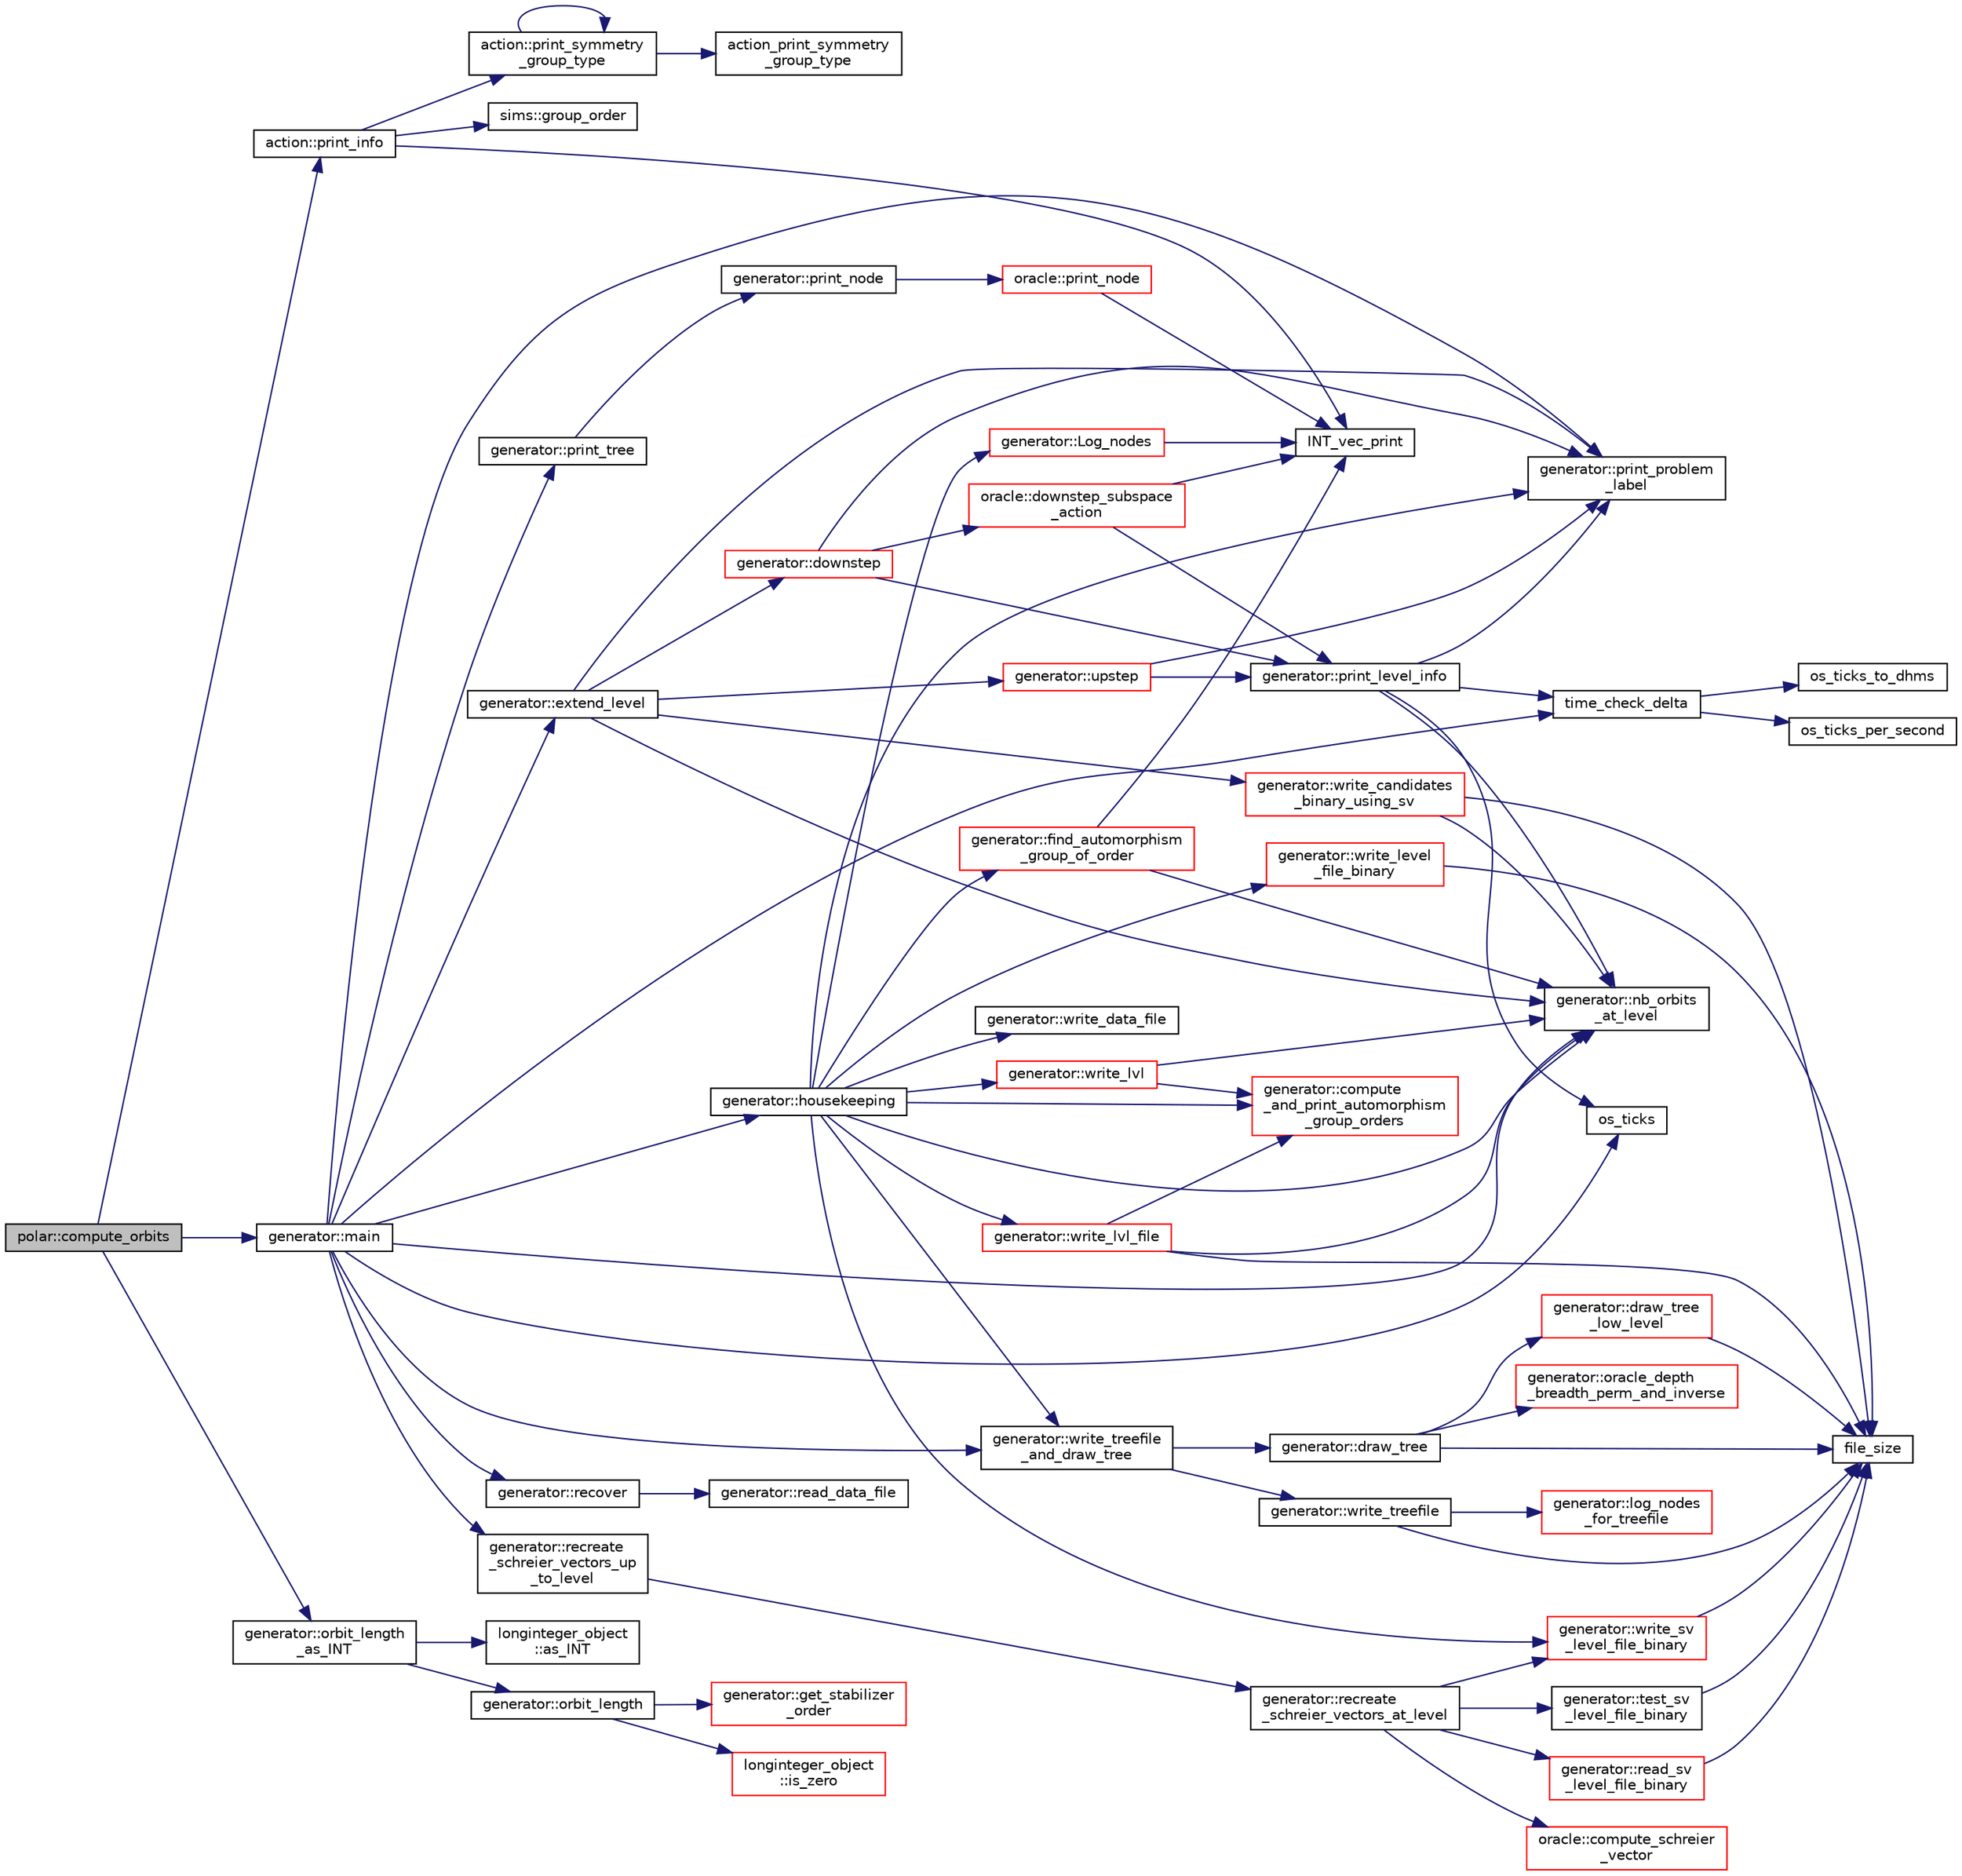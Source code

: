 digraph "polar::compute_orbits"
{
  edge [fontname="Helvetica",fontsize="10",labelfontname="Helvetica",labelfontsize="10"];
  node [fontname="Helvetica",fontsize="10",shape=record];
  rankdir="LR";
  Node680 [label="polar::compute_orbits",height=0.2,width=0.4,color="black", fillcolor="grey75", style="filled", fontcolor="black"];
  Node680 -> Node681 [color="midnightblue",fontsize="10",style="solid",fontname="Helvetica"];
  Node681 [label="action::print_info",height=0.2,width=0.4,color="black", fillcolor="white", style="filled",URL="$d2/d86/classaction.html#a6f89e493e5c5a32e5c3b8963d438ce86"];
  Node681 -> Node682 [color="midnightblue",fontsize="10",style="solid",fontname="Helvetica"];
  Node682 [label="action::print_symmetry\l_group_type",height=0.2,width=0.4,color="black", fillcolor="white", style="filled",URL="$d2/d86/classaction.html#aed811766c7e64fe2c853df8b0b67aa6e"];
  Node682 -> Node683 [color="midnightblue",fontsize="10",style="solid",fontname="Helvetica"];
  Node683 [label="action_print_symmetry\l_group_type",height=0.2,width=0.4,color="black", fillcolor="white", style="filled",URL="$d5/d90/action__global_8_c.html#a03666b9440c4962148eba7905b9f843c"];
  Node682 -> Node682 [color="midnightblue",fontsize="10",style="solid",fontname="Helvetica"];
  Node681 -> Node684 [color="midnightblue",fontsize="10",style="solid",fontname="Helvetica"];
  Node684 [label="INT_vec_print",height=0.2,width=0.4,color="black", fillcolor="white", style="filled",URL="$df/dbf/sajeeb_8_c.html#a79a5901af0b47dd0d694109543c027fe"];
  Node681 -> Node685 [color="midnightblue",fontsize="10",style="solid",fontname="Helvetica"];
  Node685 [label="sims::group_order",height=0.2,width=0.4,color="black", fillcolor="white", style="filled",URL="$d9/df3/classsims.html#aa442445175656570fa35febbe790efad"];
  Node680 -> Node686 [color="midnightblue",fontsize="10",style="solid",fontname="Helvetica"];
  Node686 [label="generator::main",height=0.2,width=0.4,color="black", fillcolor="white", style="filled",URL="$d7/d73/classgenerator.html#a01abff8e9f231bf0d82e2e8e0061f242"];
  Node686 -> Node687 [color="midnightblue",fontsize="10",style="solid",fontname="Helvetica"];
  Node687 [label="generator::print_problem\l_label",height=0.2,width=0.4,color="black", fillcolor="white", style="filled",URL="$d7/d73/classgenerator.html#a06d3c064ba84ebe8db3537e6273f16c3"];
  Node686 -> Node688 [color="midnightblue",fontsize="10",style="solid",fontname="Helvetica"];
  Node688 [label="os_ticks",height=0.2,width=0.4,color="black", fillcolor="white", style="filled",URL="$d5/db4/io__and__os_8h.html#a3da6d2b09e35d569adb7101dffcb5224"];
  Node686 -> Node689 [color="midnightblue",fontsize="10",style="solid",fontname="Helvetica"];
  Node689 [label="time_check_delta",height=0.2,width=0.4,color="black", fillcolor="white", style="filled",URL="$d9/d60/discreta_8h.html#a89a8565e34c7dcbb97180cd6af7454a1"];
  Node689 -> Node690 [color="midnightblue",fontsize="10",style="solid",fontname="Helvetica"];
  Node690 [label="os_ticks_per_second",height=0.2,width=0.4,color="black", fillcolor="white", style="filled",URL="$d5/db4/io__and__os_8h.html#a1b35e7a094dfde9db39ae352c9c17042"];
  Node689 -> Node691 [color="midnightblue",fontsize="10",style="solid",fontname="Helvetica"];
  Node691 [label="os_ticks_to_dhms",height=0.2,width=0.4,color="black", fillcolor="white", style="filled",URL="$d5/db4/io__and__os_8h.html#a0d715587fd9b8ab4e2bc822a2be313ba"];
  Node686 -> Node692 [color="midnightblue",fontsize="10",style="solid",fontname="Helvetica"];
  Node692 [label="generator::recover",height=0.2,width=0.4,color="black", fillcolor="white", style="filled",URL="$d7/d73/classgenerator.html#a96b65270be862c206d5af97c1dde9c17"];
  Node692 -> Node693 [color="midnightblue",fontsize="10",style="solid",fontname="Helvetica"];
  Node693 [label="generator::read_data_file",height=0.2,width=0.4,color="black", fillcolor="white", style="filled",URL="$d7/d73/classgenerator.html#a6109d5e04d03f3cb8263ddfa1d8f78b2"];
  Node686 -> Node694 [color="midnightblue",fontsize="10",style="solid",fontname="Helvetica"];
  Node694 [label="generator::recreate\l_schreier_vectors_up\l_to_level",height=0.2,width=0.4,color="black", fillcolor="white", style="filled",URL="$d7/d73/classgenerator.html#a2ca7599e91bb012d41153aec95f081f7"];
  Node694 -> Node695 [color="midnightblue",fontsize="10",style="solid",fontname="Helvetica"];
  Node695 [label="generator::recreate\l_schreier_vectors_at_level",height=0.2,width=0.4,color="black", fillcolor="white", style="filled",URL="$d7/d73/classgenerator.html#a7d190e196e7c9721c4135f40f01d922f"];
  Node695 -> Node696 [color="midnightblue",fontsize="10",style="solid",fontname="Helvetica"];
  Node696 [label="generator::test_sv\l_level_file_binary",height=0.2,width=0.4,color="black", fillcolor="white", style="filled",URL="$d7/d73/classgenerator.html#a626488ba73670d1e4f163618f340a94f"];
  Node696 -> Node697 [color="midnightblue",fontsize="10",style="solid",fontname="Helvetica"];
  Node697 [label="file_size",height=0.2,width=0.4,color="black", fillcolor="white", style="filled",URL="$df/dbf/sajeeb_8_c.html#a5c37cf5785204b6e9adf647dc14d0e50"];
  Node695 -> Node698 [color="midnightblue",fontsize="10",style="solid",fontname="Helvetica"];
  Node698 [label="generator::read_sv\l_level_file_binary",height=0.2,width=0.4,color="red", fillcolor="white", style="filled",URL="$d7/d73/classgenerator.html#a8c1bb7a84af4d06942b7f94409d15f06"];
  Node698 -> Node697 [color="midnightblue",fontsize="10",style="solid",fontname="Helvetica"];
  Node695 -> Node707 [color="midnightblue",fontsize="10",style="solid",fontname="Helvetica"];
  Node707 [label="oracle::compute_schreier\l_vector",height=0.2,width=0.4,color="red", fillcolor="white", style="filled",URL="$d7/da7/classoracle.html#a1ba7d398b51ed70f89b5ea54adb7b089"];
  Node695 -> Node1234 [color="midnightblue",fontsize="10",style="solid",fontname="Helvetica"];
  Node1234 [label="generator::write_sv\l_level_file_binary",height=0.2,width=0.4,color="red", fillcolor="white", style="filled",URL="$d7/d73/classgenerator.html#ae182254fd2172f14e69dabfd3c63ccdf"];
  Node1234 -> Node697 [color="midnightblue",fontsize="10",style="solid",fontname="Helvetica"];
  Node686 -> Node1238 [color="midnightblue",fontsize="10",style="solid",fontname="Helvetica"];
  Node1238 [label="generator::print_tree",height=0.2,width=0.4,color="black", fillcolor="white", style="filled",URL="$d7/d73/classgenerator.html#a4d50a3584d53209baf2bf7d7b9ba31f8"];
  Node1238 -> Node1239 [color="midnightblue",fontsize="10",style="solid",fontname="Helvetica"];
  Node1239 [label="generator::print_node",height=0.2,width=0.4,color="black", fillcolor="white", style="filled",URL="$d7/d73/classgenerator.html#a1e3711f29fa53013750b2009e549ba49"];
  Node1239 -> Node1240 [color="midnightblue",fontsize="10",style="solid",fontname="Helvetica"];
  Node1240 [label="oracle::print_node",height=0.2,width=0.4,color="red", fillcolor="white", style="filled",URL="$d7/da7/classoracle.html#a8df91a7021b0e44a5c535515aa9c2062"];
  Node1240 -> Node684 [color="midnightblue",fontsize="10",style="solid",fontname="Helvetica"];
  Node686 -> Node1252 [color="midnightblue",fontsize="10",style="solid",fontname="Helvetica"];
  Node1252 [label="generator::write_treefile\l_and_draw_tree",height=0.2,width=0.4,color="black", fillcolor="white", style="filled",URL="$d7/d73/classgenerator.html#a70c78f45dba413014287e8cde2f7d6b5"];
  Node1252 -> Node1253 [color="midnightblue",fontsize="10",style="solid",fontname="Helvetica"];
  Node1253 [label="generator::write_treefile",height=0.2,width=0.4,color="black", fillcolor="white", style="filled",URL="$d7/d73/classgenerator.html#a5c684cbe4faa75f676549200c475f5c3"];
  Node1253 -> Node1254 [color="midnightblue",fontsize="10",style="solid",fontname="Helvetica"];
  Node1254 [label="generator::log_nodes\l_for_treefile",height=0.2,width=0.4,color="red", fillcolor="white", style="filled",URL="$d7/d73/classgenerator.html#af759fd46cd675616d4816dddf6cdcab6"];
  Node1253 -> Node697 [color="midnightblue",fontsize="10",style="solid",fontname="Helvetica"];
  Node1252 -> Node1281 [color="midnightblue",fontsize="10",style="solid",fontname="Helvetica"];
  Node1281 [label="generator::draw_tree",height=0.2,width=0.4,color="black", fillcolor="white", style="filled",URL="$d7/d73/classgenerator.html#ae3d68e3de8f4a5decdaef2d8008cd4a6"];
  Node1281 -> Node697 [color="midnightblue",fontsize="10",style="solid",fontname="Helvetica"];
  Node1281 -> Node1282 [color="midnightblue",fontsize="10",style="solid",fontname="Helvetica"];
  Node1282 [label="generator::oracle_depth\l_breadth_perm_and_inverse",height=0.2,width=0.4,color="red", fillcolor="white", style="filled",URL="$d7/d73/classgenerator.html#a74c9122858a1938da934cf16d41b37d8"];
  Node1281 -> Node1284 [color="midnightblue",fontsize="10",style="solid",fontname="Helvetica"];
  Node1284 [label="generator::draw_tree\l_low_level",height=0.2,width=0.4,color="red", fillcolor="white", style="filled",URL="$d7/d73/classgenerator.html#a7ec4c0902ecfc19049792b60526ae446"];
  Node1284 -> Node697 [color="midnightblue",fontsize="10",style="solid",fontname="Helvetica"];
  Node686 -> Node1349 [color="midnightblue",fontsize="10",style="solid",fontname="Helvetica"];
  Node1349 [label="generator::extend_level",height=0.2,width=0.4,color="black", fillcolor="white", style="filled",URL="$d7/d73/classgenerator.html#a91b84d80ccec0cd2136bc221c30e0f8e"];
  Node1349 -> Node687 [color="midnightblue",fontsize="10",style="solid",fontname="Helvetica"];
  Node1349 -> Node700 [color="midnightblue",fontsize="10",style="solid",fontname="Helvetica"];
  Node700 [label="generator::nb_orbits\l_at_level",height=0.2,width=0.4,color="black", fillcolor="white", style="filled",URL="$d7/d73/classgenerator.html#a020f3d8378448310d044a4a24fadf301"];
  Node1349 -> Node1350 [color="midnightblue",fontsize="10",style="solid",fontname="Helvetica"];
  Node1350 [label="generator::downstep",height=0.2,width=0.4,color="red", fillcolor="white", style="filled",URL="$d7/d73/classgenerator.html#ad90bc284af0b5f5beae960a0bd7a5b43"];
  Node1350 -> Node687 [color="midnightblue",fontsize="10",style="solid",fontname="Helvetica"];
  Node1350 -> Node712 [color="midnightblue",fontsize="10",style="solid",fontname="Helvetica"];
  Node712 [label="generator::print_level_info",height=0.2,width=0.4,color="black", fillcolor="white", style="filled",URL="$d7/d73/classgenerator.html#aeef1b9fe6115b67be42d7cb3206fddd2"];
  Node712 -> Node688 [color="midnightblue",fontsize="10",style="solid",fontname="Helvetica"];
  Node712 -> Node689 [color="midnightblue",fontsize="10",style="solid",fontname="Helvetica"];
  Node712 -> Node687 [color="midnightblue",fontsize="10",style="solid",fontname="Helvetica"];
  Node712 -> Node700 [color="midnightblue",fontsize="10",style="solid",fontname="Helvetica"];
  Node1350 -> Node1351 [color="midnightblue",fontsize="10",style="solid",fontname="Helvetica"];
  Node1351 [label="oracle::downstep_subspace\l_action",height=0.2,width=0.4,color="red", fillcolor="white", style="filled",URL="$d7/da7/classoracle.html#a26f568b84b1ca2c24f619278ac88c407"];
  Node1351 -> Node712 [color="midnightblue",fontsize="10",style="solid",fontname="Helvetica"];
  Node1351 -> Node684 [color="midnightblue",fontsize="10",style="solid",fontname="Helvetica"];
  Node1349 -> Node1408 [color="midnightblue",fontsize="10",style="solid",fontname="Helvetica"];
  Node1408 [label="generator::write_candidates\l_binary_using_sv",height=0.2,width=0.4,color="red", fillcolor="white", style="filled",URL="$d7/d73/classgenerator.html#aef2d3e1048ee00437c56b95685aaff88"];
  Node1408 -> Node700 [color="midnightblue",fontsize="10",style="solid",fontname="Helvetica"];
  Node1408 -> Node697 [color="midnightblue",fontsize="10",style="solid",fontname="Helvetica"];
  Node1349 -> Node1409 [color="midnightblue",fontsize="10",style="solid",fontname="Helvetica"];
  Node1409 [label="generator::upstep",height=0.2,width=0.4,color="red", fillcolor="white", style="filled",URL="$d7/d73/classgenerator.html#ae0f2cebdabc821837f633656d7b0fdfe"];
  Node1409 -> Node687 [color="midnightblue",fontsize="10",style="solid",fontname="Helvetica"];
  Node1409 -> Node712 [color="midnightblue",fontsize="10",style="solid",fontname="Helvetica"];
  Node686 -> Node1506 [color="midnightblue",fontsize="10",style="solid",fontname="Helvetica"];
  Node1506 [label="generator::housekeeping",height=0.2,width=0.4,color="black", fillcolor="white", style="filled",URL="$d7/d73/classgenerator.html#aaf2bd92e8f74eb9fbc3244a6dde6f78c"];
  Node1506 -> Node700 [color="midnightblue",fontsize="10",style="solid",fontname="Helvetica"];
  Node1506 -> Node687 [color="midnightblue",fontsize="10",style="solid",fontname="Helvetica"];
  Node1506 -> Node1507 [color="midnightblue",fontsize="10",style="solid",fontname="Helvetica"];
  Node1507 [label="generator::compute\l_and_print_automorphism\l_group_orders",height=0.2,width=0.4,color="red", fillcolor="white", style="filled",URL="$d7/d73/classgenerator.html#a97568500aaf76ce2d931cef80a25ee57"];
  Node1506 -> Node1512 [color="midnightblue",fontsize="10",style="solid",fontname="Helvetica"];
  Node1512 [label="generator::find_automorphism\l_group_of_order",height=0.2,width=0.4,color="red", fillcolor="white", style="filled",URL="$d7/d73/classgenerator.html#a0e1112dc17485a838afe04b4d011a0df"];
  Node1512 -> Node700 [color="midnightblue",fontsize="10",style="solid",fontname="Helvetica"];
  Node1512 -> Node684 [color="midnightblue",fontsize="10",style="solid",fontname="Helvetica"];
  Node1506 -> Node1517 [color="midnightblue",fontsize="10",style="solid",fontname="Helvetica"];
  Node1517 [label="generator::write_lvl",height=0.2,width=0.4,color="red", fillcolor="white", style="filled",URL="$d7/d73/classgenerator.html#a4427cbf38ba677033cea15f1ca62cce0"];
  Node1517 -> Node700 [color="midnightblue",fontsize="10",style="solid",fontname="Helvetica"];
  Node1517 -> Node1507 [color="midnightblue",fontsize="10",style="solid",fontname="Helvetica"];
  Node1506 -> Node1518 [color="midnightblue",fontsize="10",style="solid",fontname="Helvetica"];
  Node1518 [label="generator::write_level\l_file_binary",height=0.2,width=0.4,color="red", fillcolor="white", style="filled",URL="$d7/d73/classgenerator.html#a68629f7faf4c4931f397761f1fdb1463"];
  Node1518 -> Node697 [color="midnightblue",fontsize="10",style="solid",fontname="Helvetica"];
  Node1506 -> Node1234 [color="midnightblue",fontsize="10",style="solid",fontname="Helvetica"];
  Node1506 -> Node1521 [color="midnightblue",fontsize="10",style="solid",fontname="Helvetica"];
  Node1521 [label="generator::write_lvl_file",height=0.2,width=0.4,color="red", fillcolor="white", style="filled",URL="$d7/d73/classgenerator.html#a3d343cf5a5831b03d1bda3d89b1dd935"];
  Node1521 -> Node700 [color="midnightblue",fontsize="10",style="solid",fontname="Helvetica"];
  Node1521 -> Node1507 [color="midnightblue",fontsize="10",style="solid",fontname="Helvetica"];
  Node1521 -> Node697 [color="midnightblue",fontsize="10",style="solid",fontname="Helvetica"];
  Node1506 -> Node1522 [color="midnightblue",fontsize="10",style="solid",fontname="Helvetica"];
  Node1522 [label="generator::write_data_file",height=0.2,width=0.4,color="black", fillcolor="white", style="filled",URL="$d7/d73/classgenerator.html#aa25b0081c8700b91500fd47e0424f4cb"];
  Node1506 -> Node1523 [color="midnightblue",fontsize="10",style="solid",fontname="Helvetica"];
  Node1523 [label="generator::Log_nodes",height=0.2,width=0.4,color="red", fillcolor="white", style="filled",URL="$d7/d73/classgenerator.html#ae9af20d24cee32bf11fe6cb9f9d8cfdf"];
  Node1523 -> Node684 [color="midnightblue",fontsize="10",style="solid",fontname="Helvetica"];
  Node1506 -> Node1252 [color="midnightblue",fontsize="10",style="solid",fontname="Helvetica"];
  Node686 -> Node700 [color="midnightblue",fontsize="10",style="solid",fontname="Helvetica"];
  Node680 -> Node1524 [color="midnightblue",fontsize="10",style="solid",fontname="Helvetica"];
  Node1524 [label="generator::orbit_length\l_as_INT",height=0.2,width=0.4,color="black", fillcolor="white", style="filled",URL="$d7/d73/classgenerator.html#aecb478b303fd91af6a914f541906da39"];
  Node1524 -> Node1525 [color="midnightblue",fontsize="10",style="solid",fontname="Helvetica"];
  Node1525 [label="generator::orbit_length",height=0.2,width=0.4,color="black", fillcolor="white", style="filled",URL="$d7/d73/classgenerator.html#a38a102d644c03c18ad901f1a815a7f6c"];
  Node1525 -> Node1509 [color="midnightblue",fontsize="10",style="solid",fontname="Helvetica"];
  Node1509 [label="generator::get_stabilizer\l_order",height=0.2,width=0.4,color="red", fillcolor="white", style="filled",URL="$d7/d73/classgenerator.html#a2a03fc974c76e47e999f3abc99e6b81d"];
  Node1525 -> Node1526 [color="midnightblue",fontsize="10",style="solid",fontname="Helvetica"];
  Node1526 [label="longinteger_object\l::is_zero",height=0.2,width=0.4,color="red", fillcolor="white", style="filled",URL="$dd/d7e/classlonginteger__object.html#a0946732d08e5180a00480f4c40667101"];
  Node1524 -> Node756 [color="midnightblue",fontsize="10",style="solid",fontname="Helvetica"];
  Node756 [label="longinteger_object\l::as_INT",height=0.2,width=0.4,color="black", fillcolor="white", style="filled",URL="$dd/d7e/classlonginteger__object.html#afb992d4679a6741acc63c8bcba27971e"];
}
